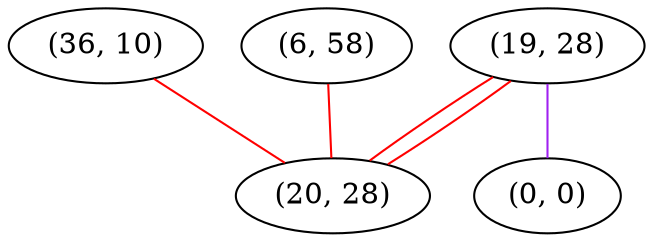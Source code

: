 graph "" {
"(36, 10)";
"(6, 58)";
"(19, 28)";
"(0, 0)";
"(20, 28)";
"(36, 10)" -- "(20, 28)"  [color=red, key=0, weight=1];
"(6, 58)" -- "(20, 28)"  [color=red, key=0, weight=1];
"(19, 28)" -- "(20, 28)"  [color=red, key=0, weight=1];
"(19, 28)" -- "(20, 28)"  [color=red, key=1, weight=1];
"(19, 28)" -- "(0, 0)"  [color=purple, key=0, weight=4];
}
